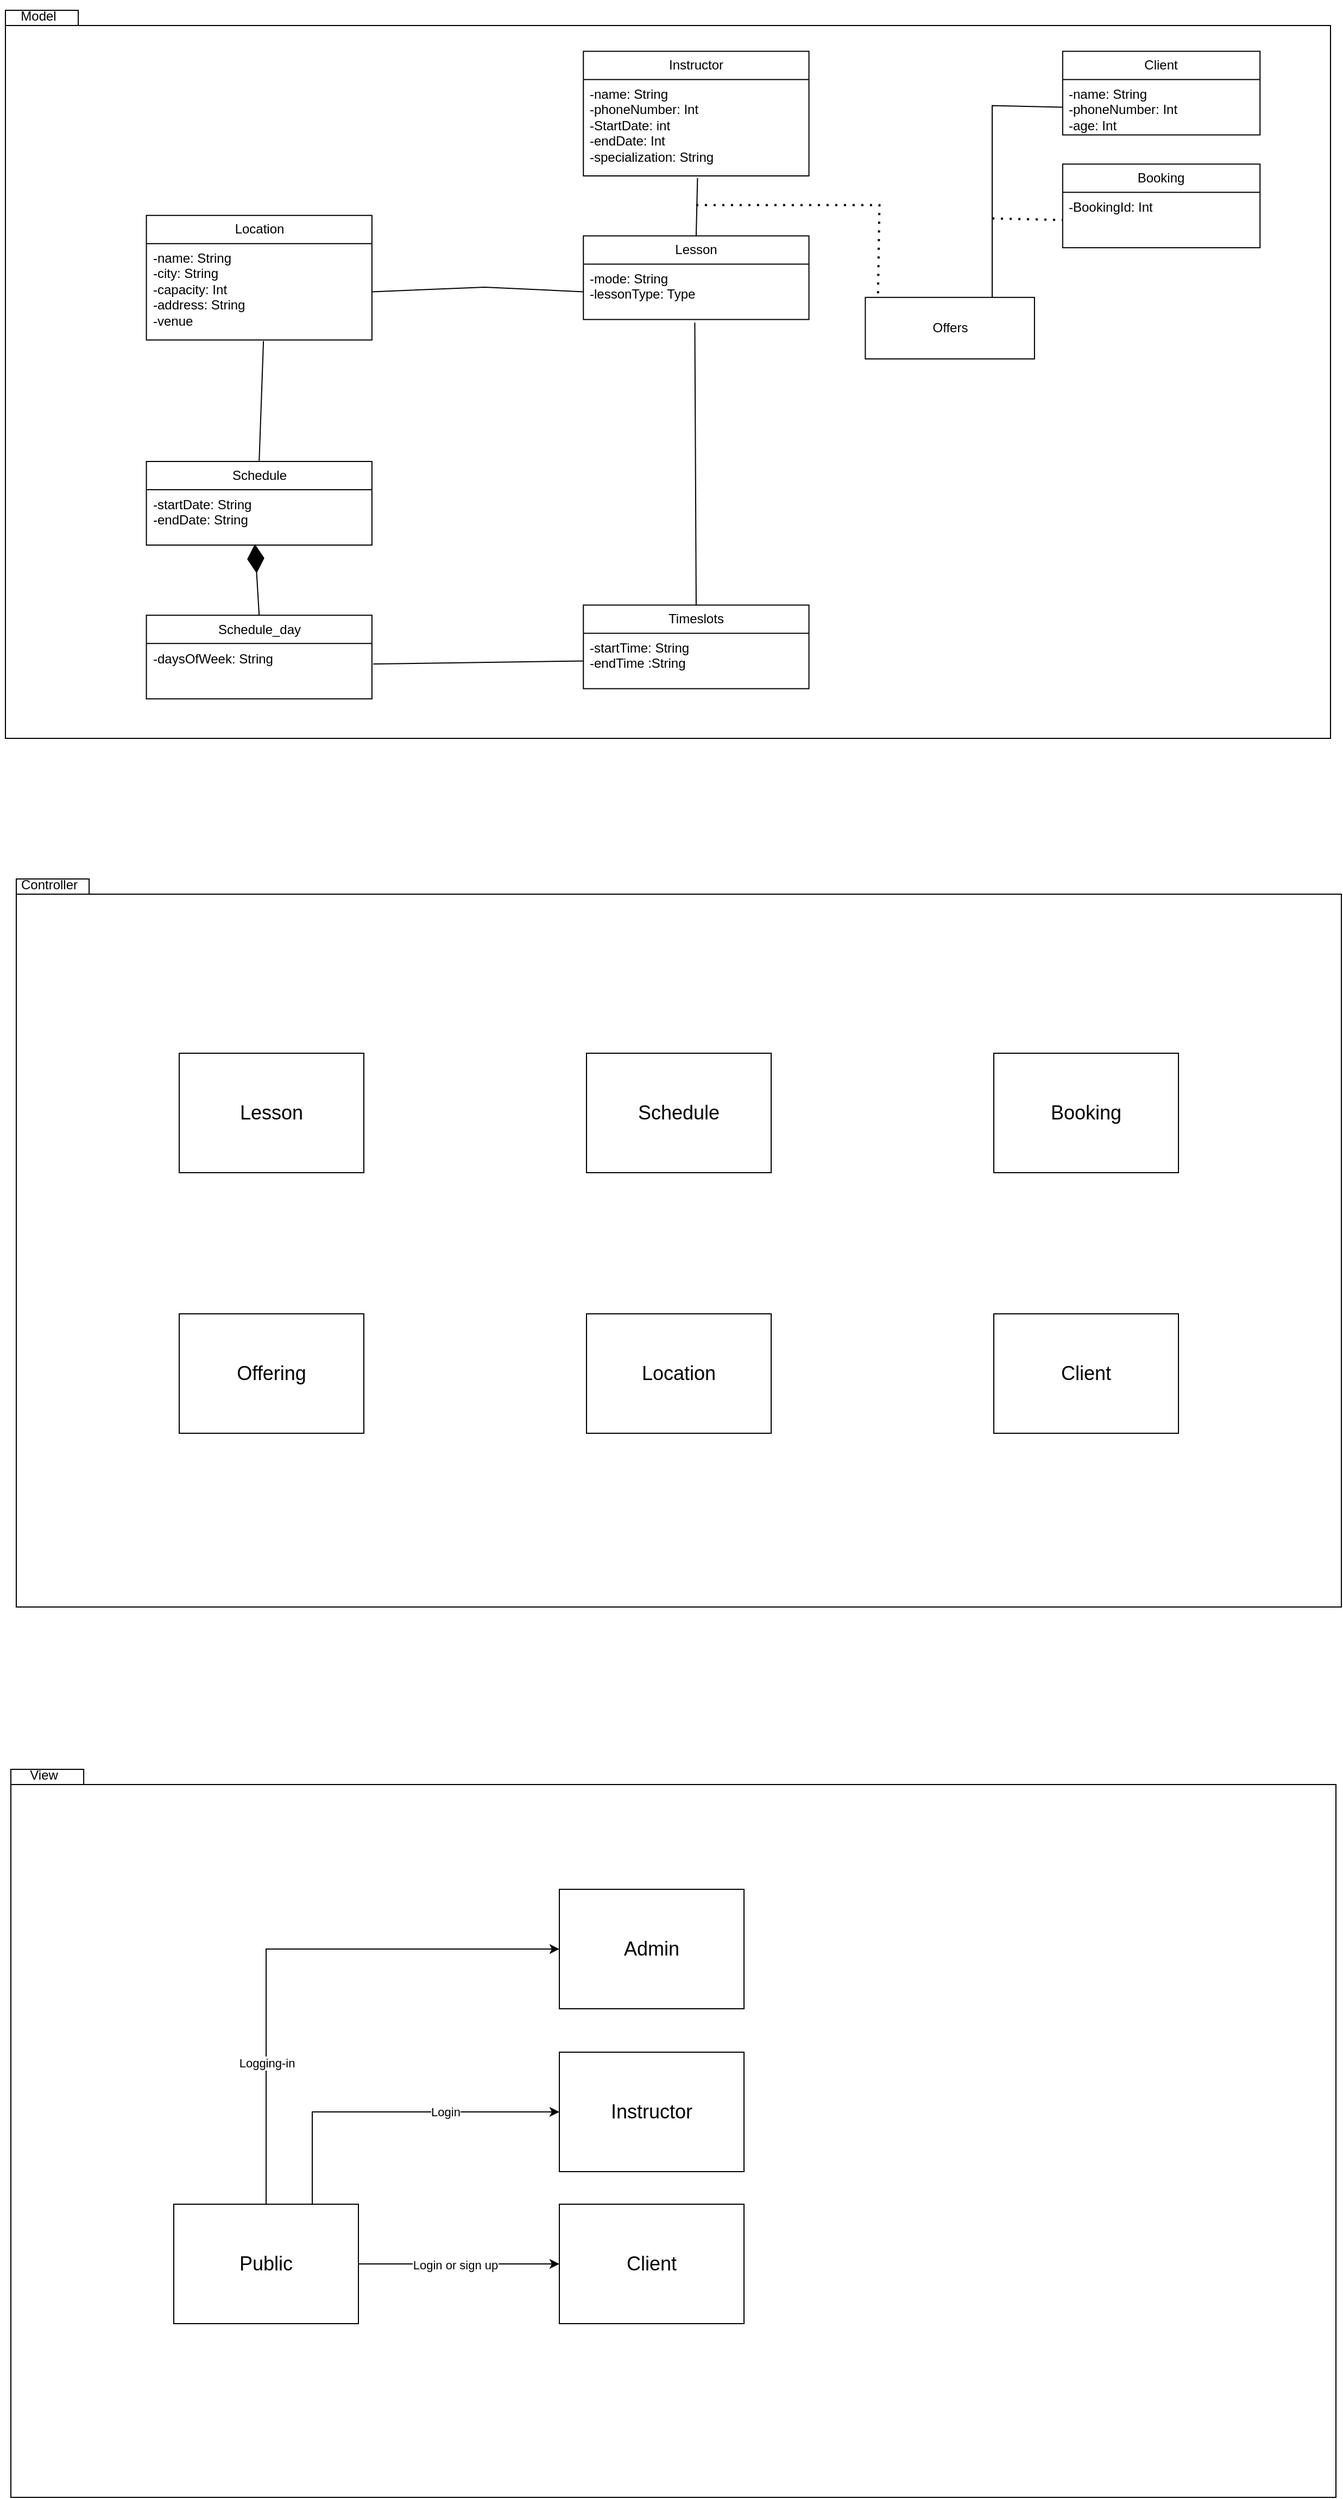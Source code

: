 <mxfile version="24.8.4">
  <diagram name="Page-1" id="ZQOq1tR3-bHp-TOrU02O">
    <mxGraphModel dx="2232" dy="1069" grid="1" gridSize="10" guides="1" tooltips="1" connect="1" arrows="1" fold="1" page="1" pageScale="1" pageWidth="1400" pageHeight="1000" math="0" shadow="0">
      <root>
        <mxCell id="0" />
        <mxCell id="1" parent="0" />
        <mxCell id="FIS8jfVRvhXGR2WtkmsS-3" value="" style="group" vertex="1" connectable="0" parent="1">
          <mxGeometry x="90" width="1220" height="680" as="geometry" />
        </mxCell>
        <mxCell id="FIS8jfVRvhXGR2WtkmsS-1" value="" style="shape=folder;fontStyle=1;spacingTop=10;tabWidth=40;tabHeight=14;tabPosition=left;html=1;whiteSpace=wrap;" vertex="1" parent="FIS8jfVRvhXGR2WtkmsS-3">
          <mxGeometry y="9.444" width="1220.0" height="670.556" as="geometry" />
        </mxCell>
        <mxCell id="xTJghPn8SgGBMsq74pdZ-3" value="Instructor" style="swimlane;fontStyle=0;childLayout=stackLayout;horizontal=1;startSize=26;fillColor=none;horizontalStack=0;resizeParent=1;resizeParentMax=0;resizeLast=0;collapsible=1;marginBottom=0;whiteSpace=wrap;html=1;" parent="FIS8jfVRvhXGR2WtkmsS-3" vertex="1">
          <mxGeometry x="532.128" y="47.222" width="207.66" height="114.778" as="geometry" />
        </mxCell>
        <mxCell id="xTJghPn8SgGBMsq74pdZ-4" value="-name: String&lt;div&gt;-phoneNumber: Int&lt;/div&gt;&lt;div&gt;-StartDate: int&lt;/div&gt;&lt;div&gt;-endDate: Int&lt;/div&gt;&lt;div&gt;-specialization: String&lt;/div&gt;" style="text;strokeColor=none;fillColor=none;align=left;verticalAlign=top;spacingLeft=4;spacingRight=4;overflow=hidden;rotatable=0;points=[[0,0.5],[1,0.5]];portConstraint=eastwest;whiteSpace=wrap;html=1;" parent="xTJghPn8SgGBMsq74pdZ-3" vertex="1">
          <mxGeometry y="26" width="207.66" height="88.778" as="geometry" />
        </mxCell>
        <mxCell id="xTJghPn8SgGBMsq74pdZ-5" value="Lesson" style="swimlane;fontStyle=0;childLayout=stackLayout;horizontal=1;startSize=26;fillColor=none;horizontalStack=0;resizeParent=1;resizeParentMax=0;resizeLast=0;collapsible=1;marginBottom=0;whiteSpace=wrap;html=1;" parent="FIS8jfVRvhXGR2WtkmsS-3" vertex="1">
          <mxGeometry x="532.128" y="217.222" width="207.66" height="77" as="geometry" />
        </mxCell>
        <mxCell id="xTJghPn8SgGBMsq74pdZ-6" value="-mode: String&lt;div&gt;-lessonType: Type&lt;/div&gt;" style="text;strokeColor=none;fillColor=none;align=left;verticalAlign=top;spacingLeft=4;spacingRight=4;overflow=hidden;rotatable=0;points=[[0,0.5],[1,0.5]];portConstraint=eastwest;whiteSpace=wrap;html=1;" parent="xTJghPn8SgGBMsq74pdZ-5" vertex="1">
          <mxGeometry y="26" width="207.66" height="51" as="geometry" />
        </mxCell>
        <mxCell id="xTJghPn8SgGBMsq74pdZ-7" value="Location" style="swimlane;fontStyle=0;childLayout=stackLayout;horizontal=1;startSize=26;fillColor=none;horizontalStack=0;resizeParent=1;resizeParentMax=0;resizeLast=0;collapsible=1;marginBottom=0;whiteSpace=wrap;html=1;" parent="FIS8jfVRvhXGR2WtkmsS-3" vertex="1">
          <mxGeometry x="129.787" y="198.333" width="207.66" height="114.778" as="geometry" />
        </mxCell>
        <mxCell id="xTJghPn8SgGBMsq74pdZ-8" value="-name: String&lt;div&gt;-city: String&lt;/div&gt;&lt;div&gt;-capacity: Int&lt;/div&gt;&lt;div&gt;-address: String&lt;/div&gt;&lt;div&gt;-venue&lt;/div&gt;" style="text;strokeColor=none;fillColor=none;align=left;verticalAlign=top;spacingLeft=4;spacingRight=4;overflow=hidden;rotatable=0;points=[[0,0.5],[1,0.5]];portConstraint=eastwest;whiteSpace=wrap;html=1;" parent="xTJghPn8SgGBMsq74pdZ-7" vertex="1">
          <mxGeometry y="26" width="207.66" height="88.778" as="geometry" />
        </mxCell>
        <mxCell id="xTJghPn8SgGBMsq74pdZ-9" value="Schedule" style="swimlane;fontStyle=0;childLayout=stackLayout;horizontal=1;startSize=26;fillColor=none;horizontalStack=0;resizeParent=1;resizeParentMax=0;resizeLast=0;collapsible=1;marginBottom=0;whiteSpace=wrap;html=1;" parent="FIS8jfVRvhXGR2WtkmsS-3" vertex="1">
          <mxGeometry x="129.787" y="425" width="207.66" height="77" as="geometry" />
        </mxCell>
        <mxCell id="xTJghPn8SgGBMsq74pdZ-10" value="-startDate: String&lt;div&gt;-endDate: String&lt;/div&gt;" style="text;strokeColor=none;fillColor=none;align=left;verticalAlign=top;spacingLeft=4;spacingRight=4;overflow=hidden;rotatable=0;points=[[0,0.5],[1,0.5]];portConstraint=eastwest;whiteSpace=wrap;html=1;" parent="xTJghPn8SgGBMsq74pdZ-9" vertex="1">
          <mxGeometry y="26" width="207.66" height="51" as="geometry" />
        </mxCell>
        <mxCell id="xTJghPn8SgGBMsq74pdZ-12" value="Schedule_day" style="swimlane;fontStyle=0;childLayout=stackLayout;horizontal=1;startSize=26;fillColor=none;horizontalStack=0;resizeParent=1;resizeParentMax=0;resizeLast=0;collapsible=1;marginBottom=0;whiteSpace=wrap;html=1;" parent="FIS8jfVRvhXGR2WtkmsS-3" vertex="1">
          <mxGeometry x="129.787" y="566.667" width="207.66" height="77" as="geometry" />
        </mxCell>
        <mxCell id="xTJghPn8SgGBMsq74pdZ-13" value="-daysOfWeek: String" style="text;strokeColor=none;fillColor=none;align=left;verticalAlign=top;spacingLeft=4;spacingRight=4;overflow=hidden;rotatable=0;points=[[0,0.5],[1,0.5]];portConstraint=eastwest;whiteSpace=wrap;html=1;" parent="xTJghPn8SgGBMsq74pdZ-12" vertex="1">
          <mxGeometry y="26" width="207.66" height="51" as="geometry" />
        </mxCell>
        <mxCell id="xTJghPn8SgGBMsq74pdZ-14" value="Timeslots" style="swimlane;fontStyle=0;childLayout=stackLayout;horizontal=1;startSize=26;fillColor=none;horizontalStack=0;resizeParent=1;resizeParentMax=0;resizeLast=0;collapsible=1;marginBottom=0;whiteSpace=wrap;html=1;" parent="FIS8jfVRvhXGR2WtkmsS-3" vertex="1">
          <mxGeometry x="532.128" y="557.222" width="207.66" height="77" as="geometry" />
        </mxCell>
        <mxCell id="xTJghPn8SgGBMsq74pdZ-15" value="-startTime: String&lt;div&gt;-endTime :String&lt;/div&gt;" style="text;strokeColor=none;fillColor=none;align=left;verticalAlign=top;spacingLeft=4;spacingRight=4;overflow=hidden;rotatable=0;points=[[0,0.5],[1,0.5]];portConstraint=eastwest;whiteSpace=wrap;html=1;" parent="xTJghPn8SgGBMsq74pdZ-14" vertex="1">
          <mxGeometry y="26" width="207.66" height="51" as="geometry" />
        </mxCell>
        <mxCell id="xTJghPn8SgGBMsq74pdZ-19" value="" style="endArrow=none;html=1;rounded=0;entryX=0.519;entryY=1.011;entryDx=0;entryDy=0;entryPerimeter=0;exitX=0.5;exitY=0;exitDx=0;exitDy=0;" parent="FIS8jfVRvhXGR2WtkmsS-3" source="xTJghPn8SgGBMsq74pdZ-9" target="xTJghPn8SgGBMsq74pdZ-8" edge="1">
          <mxGeometry width="50" height="50" relative="1" as="geometry">
            <mxPoint x="207.66" y="406.111" as="sourcePoint" />
            <mxPoint x="272.553" y="358.889" as="targetPoint" />
          </mxGeometry>
        </mxCell>
        <mxCell id="xTJghPn8SgGBMsq74pdZ-23" value="" style="endArrow=none;html=1;rounded=0;entryX=0;entryY=0.5;entryDx=0;entryDy=0;exitX=1;exitY=0.5;exitDx=0;exitDy=0;" parent="FIS8jfVRvhXGR2WtkmsS-3" source="xTJghPn8SgGBMsq74pdZ-8" target="xTJghPn8SgGBMsq74pdZ-6" edge="1">
          <mxGeometry width="50" height="50" relative="1" as="geometry">
            <mxPoint x="441.277" y="283.333" as="sourcePoint" />
            <mxPoint x="519.149" y="255.0" as="targetPoint" />
            <Array as="points">
              <mxPoint x="441.277" y="264.444" />
            </Array>
          </mxGeometry>
        </mxCell>
        <mxCell id="xTJghPn8SgGBMsq74pdZ-24" value="Offers" style="rounded=0;whiteSpace=wrap;html=1;" parent="FIS8jfVRvhXGR2WtkmsS-3" vertex="1">
          <mxGeometry x="791.702" y="273.889" width="155.745" height="56.667" as="geometry" />
        </mxCell>
        <mxCell id="xTJghPn8SgGBMsq74pdZ-26" value="" style="endArrow=none;dashed=1;html=1;dashPattern=1 3;strokeWidth=2;rounded=0;entryX=0.075;entryY=-0.05;entryDx=0;entryDy=0;entryPerimeter=0;" parent="FIS8jfVRvhXGR2WtkmsS-3" target="xTJghPn8SgGBMsq74pdZ-24" edge="1">
          <mxGeometry width="50" height="50" relative="1" as="geometry">
            <mxPoint x="635.957" y="188.889" as="sourcePoint" />
            <mxPoint x="752.766" y="349.444" as="targetPoint" />
            <Array as="points">
              <mxPoint x="804.681" y="188.889" />
            </Array>
          </mxGeometry>
        </mxCell>
        <mxCell id="xTJghPn8SgGBMsq74pdZ-30" value="" style="endArrow=none;html=1;rounded=0;entryX=0.506;entryY=1.021;entryDx=0;entryDy=0;entryPerimeter=0;exitX=0.5;exitY=0;exitDx=0;exitDy=0;" parent="FIS8jfVRvhXGR2WtkmsS-3" source="xTJghPn8SgGBMsq74pdZ-5" target="xTJghPn8SgGBMsq74pdZ-4" edge="1">
          <mxGeometry width="50" height="50" relative="1" as="geometry">
            <mxPoint x="622.979" y="226.667" as="sourcePoint" />
            <mxPoint x="687.872" y="179.444" as="targetPoint" />
          </mxGeometry>
        </mxCell>
        <mxCell id="xTJghPn8SgGBMsq74pdZ-31" value="Client" style="swimlane;fontStyle=0;childLayout=stackLayout;horizontal=1;startSize=26;fillColor=none;horizontalStack=0;resizeParent=1;resizeParentMax=0;resizeLast=0;collapsible=1;marginBottom=0;whiteSpace=wrap;html=1;" parent="FIS8jfVRvhXGR2WtkmsS-3" vertex="1">
          <mxGeometry x="973.404" y="47.222" width="181.702" height="77" as="geometry" />
        </mxCell>
        <mxCell id="xTJghPn8SgGBMsq74pdZ-32" value="-name: String&lt;div&gt;-phoneNumber: Int&lt;/div&gt;&lt;div&gt;-age: Int&lt;/div&gt;" style="text;strokeColor=none;fillColor=none;align=left;verticalAlign=top;spacingLeft=4;spacingRight=4;overflow=hidden;rotatable=0;points=[[0,0.5],[1,0.5]];portConstraint=eastwest;whiteSpace=wrap;html=1;" parent="xTJghPn8SgGBMsq74pdZ-31" vertex="1">
          <mxGeometry y="26" width="181.702" height="51" as="geometry" />
        </mxCell>
        <mxCell id="xTJghPn8SgGBMsq74pdZ-33" value="" style="endArrow=none;html=1;rounded=0;exitX=1.006;exitY=0.37;exitDx=0;exitDy=0;exitPerimeter=0;entryX=0;entryY=0.5;entryDx=0;entryDy=0;" parent="FIS8jfVRvhXGR2WtkmsS-3" source="xTJghPn8SgGBMsq74pdZ-13" target="xTJghPn8SgGBMsq74pdZ-15" edge="1">
          <mxGeometry width="50" height="50" relative="1" as="geometry">
            <mxPoint x="428.298" y="623.333" as="sourcePoint" />
            <mxPoint x="493.191" y="576.111" as="targetPoint" />
          </mxGeometry>
        </mxCell>
        <mxCell id="xTJghPn8SgGBMsq74pdZ-34" value="" style="endArrow=none;html=1;rounded=0;exitX=0.5;exitY=0;exitDx=0;exitDy=0;entryX=0.494;entryY=1.056;entryDx=0;entryDy=0;entryPerimeter=0;" parent="FIS8jfVRvhXGR2WtkmsS-3" source="xTJghPn8SgGBMsq74pdZ-14" target="xTJghPn8SgGBMsq74pdZ-6" edge="1">
          <mxGeometry width="50" height="50" relative="1" as="geometry">
            <mxPoint x="635.957" y="547.778" as="sourcePoint" />
            <mxPoint x="700.851" y="500.556" as="targetPoint" />
          </mxGeometry>
        </mxCell>
        <mxCell id="xTJghPn8SgGBMsq74pdZ-35" value="" style="endArrow=diamondThin;endFill=1;endSize=24;html=1;rounded=0;exitX=0.5;exitY=0;exitDx=0;exitDy=0;entryX=0.481;entryY=0.981;entryDx=0;entryDy=0;entryPerimeter=0;" parent="FIS8jfVRvhXGR2WtkmsS-3" source="xTJghPn8SgGBMsq74pdZ-12" target="xTJghPn8SgGBMsq74pdZ-10" edge="1">
          <mxGeometry width="160" relative="1" as="geometry">
            <mxPoint x="194.681" y="566.667" as="sourcePoint" />
            <mxPoint x="233.617" y="528.889" as="targetPoint" />
          </mxGeometry>
        </mxCell>
        <mxCell id="xTJghPn8SgGBMsq74pdZ-42" value="" style="endArrow=none;html=1;rounded=0;exitX=0.75;exitY=0;exitDx=0;exitDy=0;entryX=0;entryY=0.5;entryDx=0;entryDy=0;" parent="FIS8jfVRvhXGR2WtkmsS-3" source="xTJghPn8SgGBMsq74pdZ-24" target="xTJghPn8SgGBMsq74pdZ-32" edge="1">
          <mxGeometry width="50" height="50" relative="1" as="geometry">
            <mxPoint x="973.404" y="406.111" as="sourcePoint" />
            <mxPoint x="1038.298" y="358.889" as="targetPoint" />
            <Array as="points">
              <mxPoint x="908.511" y="97.278" />
            </Array>
          </mxGeometry>
        </mxCell>
        <mxCell id="xTJghPn8SgGBMsq74pdZ-44" value="Booking" style="swimlane;fontStyle=0;childLayout=stackLayout;horizontal=1;startSize=26;fillColor=none;horizontalStack=0;resizeParent=1;resizeParentMax=0;resizeLast=0;collapsible=1;marginBottom=0;whiteSpace=wrap;html=1;" parent="FIS8jfVRvhXGR2WtkmsS-3" vertex="1">
          <mxGeometry x="973.404" y="151.111" width="181.702" height="77" as="geometry" />
        </mxCell>
        <mxCell id="xTJghPn8SgGBMsq74pdZ-45" value="-BookingId: Int" style="text;strokeColor=none;fillColor=none;align=left;verticalAlign=top;spacingLeft=4;spacingRight=4;overflow=hidden;rotatable=0;points=[[0,0.5],[1,0.5]];portConstraint=eastwest;whiteSpace=wrap;html=1;" parent="xTJghPn8SgGBMsq74pdZ-44" vertex="1">
          <mxGeometry y="26" width="181.702" height="51" as="geometry" />
        </mxCell>
        <mxCell id="xTJghPn8SgGBMsq74pdZ-50" value="" style="endArrow=none;dashed=1;html=1;dashPattern=1 3;strokeWidth=2;rounded=0;entryX=0;entryY=0.5;entryDx=0;entryDy=0;" parent="FIS8jfVRvhXGR2WtkmsS-3" target="xTJghPn8SgGBMsq74pdZ-45" edge="1">
          <mxGeometry width="50" height="50" relative="1" as="geometry">
            <mxPoint x="908.511" y="201.167" as="sourcePoint" />
            <mxPoint x="1103.191" y="179.444" as="targetPoint" />
          </mxGeometry>
        </mxCell>
        <mxCell id="FIS8jfVRvhXGR2WtkmsS-2" value="Model" style="text;html=1;align=center;verticalAlign=middle;resizable=0;points=[];autosize=1;strokeColor=none;fillColor=none;" vertex="1" parent="FIS8jfVRvhXGR2WtkmsS-3">
          <mxGeometry width="60" height="30" as="geometry" />
        </mxCell>
        <mxCell id="FIS8jfVRvhXGR2WtkmsS-59" value="" style="group" vertex="1" connectable="0" parent="1">
          <mxGeometry x="85" y="1620" width="1230" height="680" as="geometry" />
        </mxCell>
        <mxCell id="FIS8jfVRvhXGR2WtkmsS-5" value="" style="group;movable=0;resizable=0;rotatable=0;deletable=0;editable=0;locked=1;connectable=0;" vertex="1" connectable="0" parent="FIS8jfVRvhXGR2WtkmsS-59">
          <mxGeometry x="10" width="1220" height="680" as="geometry" />
        </mxCell>
        <mxCell id="FIS8jfVRvhXGR2WtkmsS-6" value="" style="shape=folder;fontStyle=1;spacingTop=10;tabWidth=40;tabHeight=14;tabPosition=left;html=1;whiteSpace=wrap;movable=0;resizable=0;rotatable=0;deletable=0;editable=0;locked=1;connectable=0;" vertex="1" parent="FIS8jfVRvhXGR2WtkmsS-5">
          <mxGeometry y="9.444" width="1220.0" height="670.556" as="geometry" />
        </mxCell>
        <mxCell id="FIS8jfVRvhXGR2WtkmsS-34" value="&lt;font style=&quot;font-size: 18px;&quot;&gt;Admin&lt;/font&gt;" style="rounded=0;whiteSpace=wrap;html=1;" vertex="1" parent="FIS8jfVRvhXGR2WtkmsS-59">
          <mxGeometry x="515" y="120" width="170" height="110" as="geometry" />
        </mxCell>
        <mxCell id="FIS8jfVRvhXGR2WtkmsS-35" value="&lt;font style=&quot;font-size: 18px;&quot;&gt;Client&lt;/font&gt;" style="rounded=0;whiteSpace=wrap;html=1;" vertex="1" parent="FIS8jfVRvhXGR2WtkmsS-59">
          <mxGeometry x="515" y="410" width="170" height="110" as="geometry" />
        </mxCell>
        <mxCell id="FIS8jfVRvhXGR2WtkmsS-36" value="&lt;font style=&quot;font-size: 18px;&quot;&gt;Instructor&lt;/font&gt;" style="rounded=0;whiteSpace=wrap;html=1;" vertex="1" parent="FIS8jfVRvhXGR2WtkmsS-59">
          <mxGeometry x="515" y="270" width="170" height="110" as="geometry" />
        </mxCell>
        <mxCell id="FIS8jfVRvhXGR2WtkmsS-71" style="edgeStyle=orthogonalEdgeStyle;rounded=0;orthogonalLoop=1;jettySize=auto;html=1;exitX=0.5;exitY=0;exitDx=0;exitDy=0;entryX=0;entryY=0.5;entryDx=0;entryDy=0;" edge="1" parent="FIS8jfVRvhXGR2WtkmsS-59" source="FIS8jfVRvhXGR2WtkmsS-37" target="FIS8jfVRvhXGR2WtkmsS-34">
          <mxGeometry relative="1" as="geometry" />
        </mxCell>
        <mxCell id="FIS8jfVRvhXGR2WtkmsS-72" value="&amp;nbsp;Logging-in" style="edgeLabel;html=1;align=center;verticalAlign=middle;resizable=0;points=[];" vertex="1" connectable="0" parent="FIS8jfVRvhXGR2WtkmsS-71">
          <mxGeometry x="-0.486" y="1" relative="1" as="geometry">
            <mxPoint as="offset" />
          </mxGeometry>
        </mxCell>
        <mxCell id="FIS8jfVRvhXGR2WtkmsS-73" style="edgeStyle=orthogonalEdgeStyle;rounded=0;orthogonalLoop=1;jettySize=auto;html=1;exitX=1;exitY=0.5;exitDx=0;exitDy=0;entryX=0;entryY=0.5;entryDx=0;entryDy=0;" edge="1" parent="FIS8jfVRvhXGR2WtkmsS-59" source="FIS8jfVRvhXGR2WtkmsS-37" target="FIS8jfVRvhXGR2WtkmsS-35">
          <mxGeometry relative="1" as="geometry" />
        </mxCell>
        <mxCell id="FIS8jfVRvhXGR2WtkmsS-74" value="Login or sign up" style="edgeLabel;html=1;align=center;verticalAlign=middle;resizable=0;points=[];" vertex="1" connectable="0" parent="FIS8jfVRvhXGR2WtkmsS-73">
          <mxGeometry x="-0.038" y="-1" relative="1" as="geometry">
            <mxPoint as="offset" />
          </mxGeometry>
        </mxCell>
        <mxCell id="FIS8jfVRvhXGR2WtkmsS-75" style="edgeStyle=orthogonalEdgeStyle;rounded=0;orthogonalLoop=1;jettySize=auto;html=1;exitX=0.75;exitY=0;exitDx=0;exitDy=0;entryX=0;entryY=0.5;entryDx=0;entryDy=0;" edge="1" parent="FIS8jfVRvhXGR2WtkmsS-59" source="FIS8jfVRvhXGR2WtkmsS-37" target="FIS8jfVRvhXGR2WtkmsS-36">
          <mxGeometry relative="1" as="geometry" />
        </mxCell>
        <mxCell id="FIS8jfVRvhXGR2WtkmsS-77" value="Login" style="edgeLabel;html=1;align=center;verticalAlign=middle;resizable=0;points=[];" vertex="1" connectable="0" parent="FIS8jfVRvhXGR2WtkmsS-75">
          <mxGeometry x="0.326" y="-2" relative="1" as="geometry">
            <mxPoint y="-2" as="offset" />
          </mxGeometry>
        </mxCell>
        <mxCell id="FIS8jfVRvhXGR2WtkmsS-37" value="&lt;font style=&quot;font-size: 18px;&quot;&gt;Public&lt;/font&gt;" style="rounded=0;whiteSpace=wrap;html=1;" vertex="1" parent="FIS8jfVRvhXGR2WtkmsS-59">
          <mxGeometry x="160" y="410" width="170" height="110" as="geometry" />
        </mxCell>
        <mxCell id="FIS8jfVRvhXGR2WtkmsS-40" value="View" style="text;html=1;align=center;verticalAlign=middle;resizable=0;points=[];autosize=1;strokeColor=none;fillColor=none;" vertex="1" parent="FIS8jfVRvhXGR2WtkmsS-59">
          <mxGeometry x="15" width="50" height="30" as="geometry" />
        </mxCell>
        <mxCell id="FIS8jfVRvhXGR2WtkmsS-60" value="" style="group" vertex="1" connectable="0" parent="1">
          <mxGeometry x="90" y="800" width="1230" height="680" as="geometry" />
        </mxCell>
        <mxCell id="FIS8jfVRvhXGR2WtkmsS-61" value="" style="group;movable=0;resizable=0;rotatable=0;deletable=0;editable=0;locked=1;connectable=0;" vertex="1" connectable="0" parent="FIS8jfVRvhXGR2WtkmsS-60">
          <mxGeometry x="10" width="1220" height="680" as="geometry" />
        </mxCell>
        <mxCell id="FIS8jfVRvhXGR2WtkmsS-62" value="" style="shape=folder;fontStyle=1;spacingTop=10;tabWidth=40;tabHeight=14;tabPosition=left;html=1;whiteSpace=wrap;movable=0;resizable=0;rotatable=0;deletable=0;editable=0;locked=1;connectable=0;" vertex="1" parent="FIS8jfVRvhXGR2WtkmsS-61">
          <mxGeometry y="9.444" width="1220.0" height="670.556" as="geometry" />
        </mxCell>
        <mxCell id="FIS8jfVRvhXGR2WtkmsS-63" value="&lt;font style=&quot;font-size: 18px;&quot;&gt;Lesson&lt;/font&gt;" style="rounded=0;whiteSpace=wrap;html=1;" vertex="1" parent="FIS8jfVRvhXGR2WtkmsS-60">
          <mxGeometry x="160" y="170" width="170" height="110" as="geometry" />
        </mxCell>
        <mxCell id="FIS8jfVRvhXGR2WtkmsS-64" value="&lt;font style=&quot;font-size: 18px;&quot;&gt;Schedule&lt;/font&gt;" style="rounded=0;whiteSpace=wrap;html=1;" vertex="1" parent="FIS8jfVRvhXGR2WtkmsS-60">
          <mxGeometry x="535" y="170" width="170" height="110" as="geometry" />
        </mxCell>
        <mxCell id="FIS8jfVRvhXGR2WtkmsS-65" value="&lt;font style=&quot;font-size: 18px;&quot;&gt;Booking&lt;/font&gt;" style="rounded=0;whiteSpace=wrap;html=1;" vertex="1" parent="FIS8jfVRvhXGR2WtkmsS-60">
          <mxGeometry x="910" y="170" width="170" height="110" as="geometry" />
        </mxCell>
        <mxCell id="FIS8jfVRvhXGR2WtkmsS-66" value="&lt;font style=&quot;font-size: 18px;&quot;&gt;Offering&lt;/font&gt;" style="rounded=0;whiteSpace=wrap;html=1;" vertex="1" parent="FIS8jfVRvhXGR2WtkmsS-60">
          <mxGeometry x="160" y="410" width="170" height="110" as="geometry" />
        </mxCell>
        <mxCell id="FIS8jfVRvhXGR2WtkmsS-67" value="&lt;font style=&quot;font-size: 18px;&quot;&gt;Location&lt;/font&gt;" style="rounded=0;whiteSpace=wrap;html=1;" vertex="1" parent="FIS8jfVRvhXGR2WtkmsS-60">
          <mxGeometry x="535" y="410" width="170" height="110" as="geometry" />
        </mxCell>
        <mxCell id="FIS8jfVRvhXGR2WtkmsS-68" value="&lt;font style=&quot;font-size: 18px;&quot;&gt;Client&lt;/font&gt;" style="rounded=0;whiteSpace=wrap;html=1;" vertex="1" parent="FIS8jfVRvhXGR2WtkmsS-60">
          <mxGeometry x="910" y="410" width="170" height="110" as="geometry" />
        </mxCell>
        <mxCell id="FIS8jfVRvhXGR2WtkmsS-69" value="Controller" style="text;html=1;align=center;verticalAlign=middle;resizable=0;points=[];autosize=1;strokeColor=none;fillColor=none;" vertex="1" parent="FIS8jfVRvhXGR2WtkmsS-60">
          <mxGeometry width="80" height="30" as="geometry" />
        </mxCell>
      </root>
    </mxGraphModel>
  </diagram>
</mxfile>
